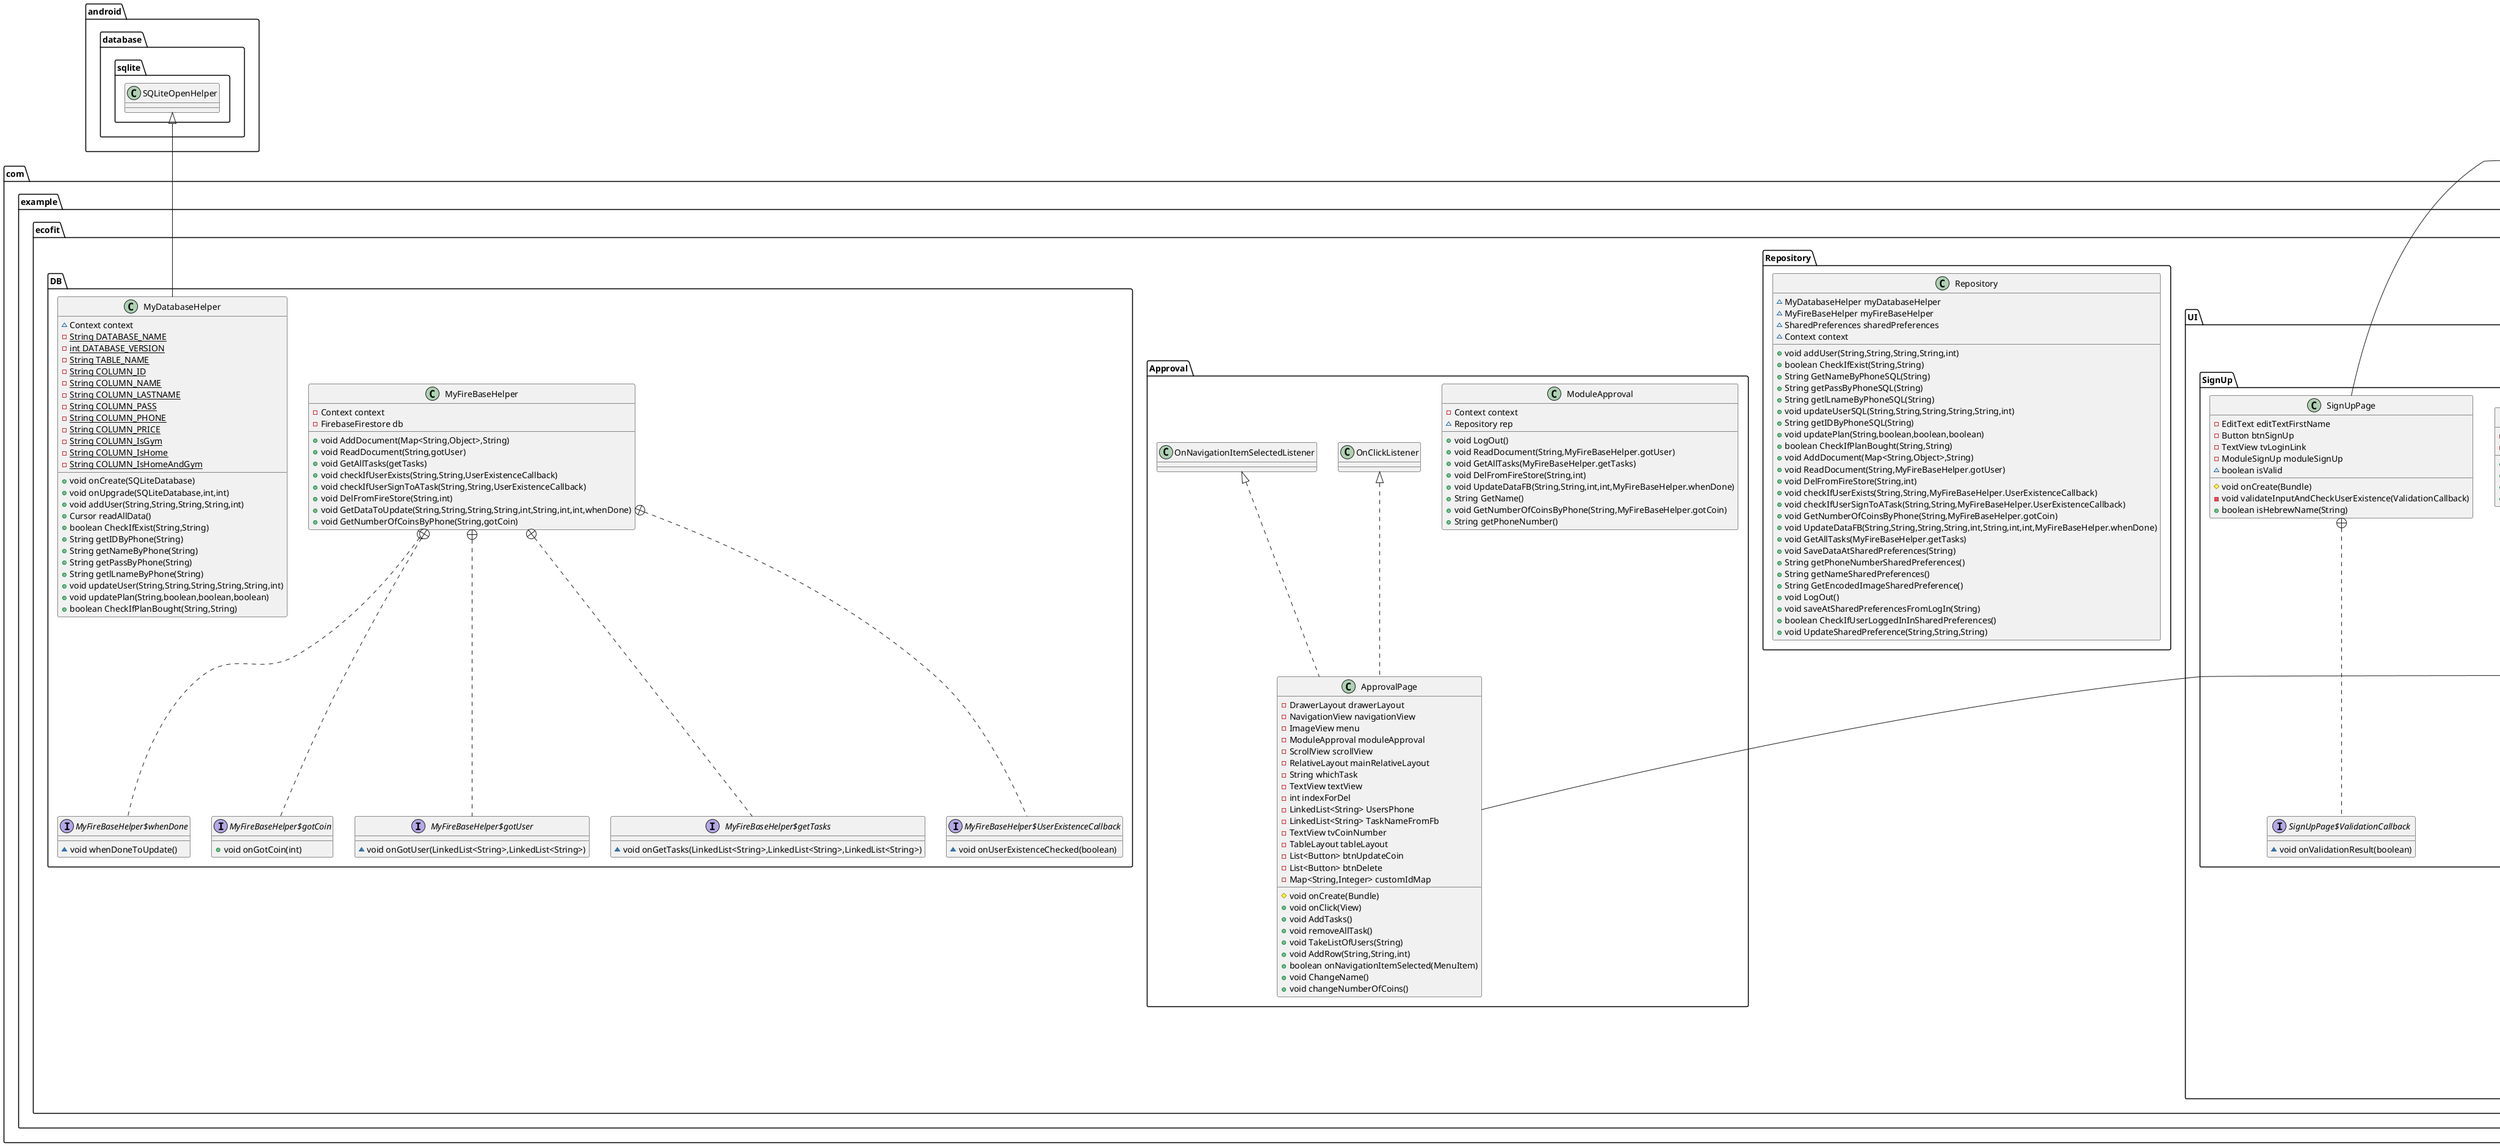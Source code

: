 @startuml
class com.example.ecofit.UI.UpdateUser.ModuleUpdateUserInfo {
- Context context
- Repository rep
+ void saveAtSharedPreferences(String,String,String)
+ void updateUser(String,String,String,String,String,int)
+ String getIdByPhoneNumber(String)
+ void UpdateDataFB(String,String,String,String,int,String,int,int,MyFireBaseHelper.whenDone)
+ String GetName()
+ void GetNumberOfCoinsByPhone(String,MyFireBaseHelper.gotCoin)
+ String getPhoneNumber()
+ void LogOut()
}


class com.example.ecofit.UI.Main.MainActivity {
- Button btnLogIn
- ModuleMainActivity moduleMainActivity
# void onCreate(Bundle)
+ void CheckIfUserLoggedIn()
}


class com.example.ecofit.UI.SignUp.ModuleSignUp {
- Context context
- Repository rep
+ void saveAtSharedPreferences(String)
+ void addUser(String,String,String,String,int)
+ void AddDocument(String,String,String,String,int)
+ void checkIfUserExists(String,String,MyFireBaseHelper.UserExistenceCallback)
}


class com.example.ecofit.Repository.Repository {
~ MyDatabaseHelper myDatabaseHelper
~ MyFireBaseHelper myFireBaseHelper
~ SharedPreferences sharedPreferences
~ Context context
+ void addUser(String,String,String,String,int)
+ boolean CheckIfExist(String,String)
+ String GetNameByPhoneSQL(String)
+ String getPassByPhoneSQL(String)
+ String getlLnameByPhoneSQL(String)
+ void updateUserSQL(String,String,String,String,String,int)
+ String getIDByPhoneSQL(String)
+ void updatePlan(String,boolean,boolean,boolean)
+ boolean CheckIfPlanBought(String,String)
+ void AddDocument(Map<String,Object>,String)
+ void ReadDocument(String,MyFireBaseHelper.gotUser)
+ void DelFromFireStore(String,int)
+ void checkIfUserExists(String,String,MyFireBaseHelper.UserExistenceCallback)
+ void checkIfUserSignToATask(String,String,MyFireBaseHelper.UserExistenceCallback)
+ void GetNumberOfCoinsByPhone(String,MyFireBaseHelper.gotCoin)
+ void UpdateDataFB(String,String,String,String,int,String,int,int,MyFireBaseHelper.whenDone)
+ void GetAllTasks(MyFireBaseHelper.getTasks)
+ void SaveDataAtSharedPreferences(String)
+ String getPhoneNumberSharedPreferences()
+ String getNameSharedPreferences()
+ String GetEncodedImageSharedPreference()
+ void LogOut()
+ void saveAtSharedPreferencesFromLogIn(String)
+ boolean CheckIfUserLoggedInInSharedPreferences()
+ void UpdateSharedPreference(String,String,String)
}


class com.example.ecofit.UI.Shop.Shop {
- DrawerLayout drawerLayout
- NavigationView navigationView
- ImageView menu
- ModuleShop moduleShop
- TextView tvNameOfUser
# void onCreate(Bundle)
+ void onClick(View)
+ boolean onNavigationItemSelected(MenuItem)
+ void ChangeName()
+ void changeNumberOfCoins()
}


class com.example.ecofit.UI.Shop.WorkoutPlanHomeFragment {
- {static} String ARG_PARAM1
- {static} String ARG_PARAM2
- String mParam1
- String mParam2
- ImageView btnGoBack
+ {static} WorkoutPlanHomeFragment newInstance(String,String)
+ void onCreate(Bundle)
+ View onCreateView(LayoutInflater,ViewGroup,Bundle)
}


class com.example.ecofit.UI.Login.LogInPage {
- Button btnLogin
- TextView tvSignUpLink
- SharedPreferences sharedPreferences
- ModuleLogIn moduleLogIn
- EditText editTextPhoneNumber
# void onCreate(Bundle)
}


class com.example.ecofit.UI.Shop.ModuleShop {
- Context context
- Repository rep
+ void LogOut()
+ void GetNumberOfCoinsByPhone(String,MyFireBaseHelper.gotCoin)
+ String getPhoneNumber()
+ String GetNameByPhone()
+ void UpdateDataFB(String,String,int,int,MyFireBaseHelper.whenDone)
+ void updatePlan(String,boolean,boolean,boolean)
+ String getIdByPhoneNumber()
+ boolean CheckIfPlanBought(String,String)
}


class com.example.ecofit.UI.UpdateUser.UpdateUserInfo {
- DrawerLayout drawerLayout
- NavigationView navigationView
- ImageView menu
- EditText editTextFirstName
- Button updateButton
- SharedPreferences sharedPreferences
- ModuleUpdateUserInfo moduleUpdateUserInfo
- String oldPhoneNumber
- TextView tvCoinNumber
# void onCreate(Bundle)
+ void onClick(View)
+ void addDefaultUserInfo()
- boolean isValidInput()
+ boolean onNavigationItemSelected(MenuItem)
+ void ChangeName()
+ void changeNumberOfCoins()
}


class com.example.ecofit.Approval.ModuleApproval {
- Context context
~ Repository rep
+ void LogOut()
+ void ReadDocument(String,MyFireBaseHelper.gotUser)
+ void GetAllTasks(MyFireBaseHelper.getTasks)
+ void DelFromFireStore(String,int)
+ void UpdateDataFB(String,String,int,int,MyFireBaseHelper.whenDone)
+ String GetName()
+ void GetNumberOfCoinsByPhone(String,MyFireBaseHelper.gotCoin)
+ String getPhoneNumber()
}


class com.example.ecofit.DB.MyFireBaseHelper {
- Context context
- FirebaseFirestore db
+ void AddDocument(Map<String,Object>,String)
+ void ReadDocument(String,gotUser)
+ void GetAllTasks(getTasks)
+ void checkIfUserExists(String,String,UserExistenceCallback)
+ void checkIfUserSignToATask(String,String,UserExistenceCallback)
+ void DelFromFireStore(String,int)
+ void GetDataToUpdate(String,String,String,String,int,String,int,int,whenDone)
+ void GetNumberOfCoinsByPhone(String,gotCoin)
}


interface com.example.ecofit.DB.MyFireBaseHelper$gotUser {
~ void onGotUser(LinkedList<String>,LinkedList<String>)
}

interface com.example.ecofit.DB.MyFireBaseHelper$getTasks {
~ void onGetTasks(LinkedList<String>,LinkedList<String>,LinkedList<String>)
}

interface com.example.ecofit.DB.MyFireBaseHelper$UserExistenceCallback {
~ void onUserExistenceChecked(boolean)
}

interface com.example.ecofit.DB.MyFireBaseHelper$whenDone {
~ void whenDoneToUpdate()
}

interface com.example.ecofit.DB.MyFireBaseHelper$gotCoin {
+ void onGotCoin(int)
}

class com.example.ecofit.Approval.ApprovalPage {
- DrawerLayout drawerLayout
- NavigationView navigationView
- ImageView menu
- ModuleApproval moduleApproval
- ScrollView scrollView
- RelativeLayout mainRelativeLayout
- String whichTask
- TextView textView
- int indexForDel
- LinkedList<String> UsersPhone
- LinkedList<String> TaskNameFromFb
- TextView tvCoinNumber
- TableLayout tableLayout
- List<Button> btnUpdateCoin
- List<Button> btnDelete
- Map<String,Integer> customIdMap
# void onCreate(Bundle)
+ void onClick(View)
+ void AddTasks()
+ void removeAllTask()
+ void TakeListOfUsers(String)
+ void AddRow(String,String,int)
+ boolean onNavigationItemSelected(MenuItem)
+ void ChangeName()
+ void changeNumberOfCoins()
}


class com.example.ecofit.DB.MyDatabaseHelper {
~ Context context
- {static} String DATABASE_NAME
- {static} int DATABASE_VERSION
- {static} String TABLE_NAME
- {static} String COLUMN_ID
- {static} String COLUMN_NAME
- {static} String COLUMN_LASTNAME
- {static} String COLUMN_PASS
- {static} String COLUMN_PHONE
- {static} String COLUMN_PRICE
- {static} String COLUMN_IsGym
- {static} String COLUMN_IsHome
- {static} String COLUMN_IsHomeAndGym
+ void onCreate(SQLiteDatabase)
+ void onUpgrade(SQLiteDatabase,int,int)
+ void addUser(String,String,String,String,int)
+ Cursor readAllData()
+ boolean CheckIfExist(String,String)
+ String getIDByPhone(String)
+ String getNameByPhone(String)
+ String getPassByPhone(String)
+ String getlLnameByPhone(String)
+ void updateUser(String,String,String,String,String,int)
+ void updatePlan(String,boolean,boolean,boolean)
+ boolean CheckIfPlanBought(String,String)
}


class com.example.ecofit.UI.Home.ModuleHome {
- Context context
- Repository rep
+ String getPhoneNumber()
+ String GetName()
+ void GetNumberOfCoinsByPhone(String,MyFireBaseHelper.gotCoin)
+ void SavePhotoAtSharedPreferences(Bitmap)
+ Bitmap getImageFromSharedPreferences()
+ void checkIfTaskExists(String,String,MyFireBaseHelper.UserExistenceCallback)
+ void Task(String,String,String)
- void sendSmsAndRegisterUser(String,String,Map<String,Object>,String)
+ void LogOut()
+ void GetAllTasks(MyFireBaseHelper.getTasks)
+ void AddDocument(Map<String,Object>,String)
+ void UpdateDataFB(String,String,int,int,MyFireBaseHelper.whenDone)
}


class com.example.ecofit.UI.Login.ModuleLogIn {
- Repository rep
- Context context
+ void saveAtSharedPreferences(String)
+ boolean CheckIfExist(String,String)
}


class com.example.ecofit.UI.Shop.Home_gymWorkoutPlanFragment {
- {static} String ARG_PARAM1
- {static} String ARG_PARAM2
- String mParam1
- String mParam2
- ImageView btnGoBack
+ {static} Home_gymWorkoutPlanFragment newInstance(String,String)
+ void onCreate(Bundle)
+ View onCreateView(LayoutInflater,ViewGroup,Bundle)
}


class com.example.ecofit.UI.Shop.MainShopPage {
- {static} String ARG_PARAM1
- {static} String ARG_PARAM2
- String mParam1
- String mParam2
- Button btnGym
- ModuleShop moduleShop
- ImageView img1
+ {static} MainShopPage newInstance(String,String)
+ void onCreate(Bundle)
+ View onCreateView(LayoutInflater,ViewGroup,Bundle)
+ void onClick(View)
}


class com.example.ecofit.UI.SignUp.SignUpPage {
- EditText editTextFirstName
- Button btnSignUp
- TextView tvLoginLink
- ModuleSignUp moduleSignUp
~ boolean isValid
# void onCreate(Bundle)
- void validateInputAndCheckUserExistence(ValidationCallback)
+ boolean isHebrewName(String)
}


interface com.example.ecofit.UI.SignUp.SignUpPage$ValidationCallback {
~ void onValidationResult(boolean)
}

class com.example.ecofit.UI.Main.ModuleMainActivity {
- Context context
~ Repository rep
+ boolean CheckIfUserLoggedIn()
}


class com.example.ecofit.UI.Shop.GymWorkoutFragment {
- {static} String ARG_PARAM1
- {static} String ARG_PARAM2
- String mParam1
- String mParam2
- ImageView btnGoBack
+ {static} GymWorkoutFragment newInstance(String,String)
+ void onCreate(Bundle)
+ View onCreateView(LayoutInflater,ViewGroup,Bundle)
}


class com.example.ecofit.UI.Home.HomePage {
- ModuleHome moduleHome
- Button helpBtn1
- DrawerLayout drawerLayout
- NavigationView navigationView
- ImageView menu
- TextView nameOfUser
- RelativeLayout homePageId
- LinkedList<String> TaskNameFromFb
- LinkedList<String> titleTasks
- LinkedList<String> detailOfTasks
- LinearLayout TaskHolder
- ImageButton profileButton
- Bitmap photo
~ ActivityResultLauncher<Intent> someActivityResultLauncher
~ boolean isValid
- Map<String,Integer> customIdMap
# void onCreate(Bundle)
+ void changePhoto()
+ void onClick(View)
- void validateInputAndCheckTaskExistence(String,HomePage.ValidationCallback)
+ void AddTasks()
+ void AddApprovalButton()
+ void ChangeName()
+ void changeNumberOfCoins()
+ boolean onNavigationItemSelected(MenuItem)
}


interface com.example.ecofit.UI.Home.HomePage$ValidationCallback {
~ void onValidationResult(boolean)
}



androidx.appcompat.app.AppCompatActivity <|-- com.example.ecofit.UI.Main.MainActivity
com.example.ecofit.UI.Shop.OnClickListener <|.. com.example.ecofit.UI.Shop.Shop
com.example.ecofit.UI.Shop.OnNavigationItemSelectedListener <|.. com.example.ecofit.UI.Shop.Shop
androidx.appcompat.app.AppCompatActivity <|-- com.example.ecofit.UI.Shop.Shop
androidx.fragment.app.Fragment <|-- com.example.ecofit.UI.Shop.WorkoutPlanHomeFragment
androidx.appcompat.app.AppCompatActivity <|-- com.example.ecofit.UI.Login.LogInPage
com.example.ecofit.UI.UpdateUser.OnClickListener <|.. com.example.ecofit.UI.UpdateUser.UpdateUserInfo
com.example.ecofit.UI.UpdateUser.OnNavigationItemSelectedListener <|.. com.example.ecofit.UI.UpdateUser.UpdateUserInfo
androidx.appcompat.app.AppCompatActivity <|-- com.example.ecofit.UI.UpdateUser.UpdateUserInfo
com.example.ecofit.DB.MyFireBaseHelper +.. com.example.ecofit.DB.MyFireBaseHelper$gotUser
com.example.ecofit.DB.MyFireBaseHelper +.. com.example.ecofit.DB.MyFireBaseHelper$getTasks
com.example.ecofit.DB.MyFireBaseHelper +.. com.example.ecofit.DB.MyFireBaseHelper$UserExistenceCallback
com.example.ecofit.DB.MyFireBaseHelper +.. com.example.ecofit.DB.MyFireBaseHelper$whenDone
com.example.ecofit.DB.MyFireBaseHelper +.. com.example.ecofit.DB.MyFireBaseHelper$gotCoin
com.example.ecofit.Approval.OnClickListener <|.. com.example.ecofit.Approval.ApprovalPage
com.example.ecofit.Approval.OnNavigationItemSelectedListener <|.. com.example.ecofit.Approval.ApprovalPage
androidx.appcompat.app.AppCompatActivity <|-- com.example.ecofit.Approval.ApprovalPage
android.database.sqlite.SQLiteOpenHelper <|-- com.example.ecofit.DB.MyDatabaseHelper
androidx.fragment.app.Fragment <|-- com.example.ecofit.UI.Shop.Home_gymWorkoutPlanFragment
com.example.ecofit.UI.Shop.OnClickListener <|.. com.example.ecofit.UI.Shop.MainShopPage
androidx.fragment.app.Fragment <|-- com.example.ecofit.UI.Shop.MainShopPage
androidx.appcompat.app.AppCompatActivity <|-- com.example.ecofit.UI.SignUp.SignUpPage
com.example.ecofit.UI.SignUp.SignUpPage +.. com.example.ecofit.UI.SignUp.SignUpPage$ValidationCallback
androidx.fragment.app.Fragment <|-- com.example.ecofit.UI.Shop.GymWorkoutFragment
com.example.ecofit.UI.Home.OnClickListener <|.. com.example.ecofit.UI.Home.HomePage
com.example.ecofit.UI.Home.OnNavigationItemSelectedListener <|.. com.example.ecofit.UI.Home.HomePage
androidx.appcompat.app.AppCompatActivity <|-- com.example.ecofit.UI.Home.HomePage
com.example.ecofit.UI.Home.HomePage +.. com.example.ecofit.UI.Home.HomePage$ValidationCallback
@enduml